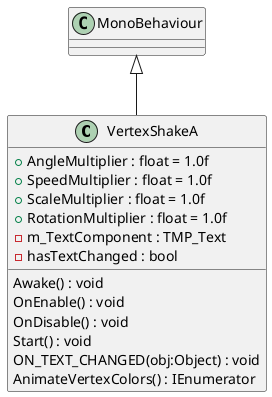 @startuml
class VertexShakeA {
    + AngleMultiplier : float = 1.0f
    + SpeedMultiplier : float = 1.0f
    + ScaleMultiplier : float = 1.0f
    + RotationMultiplier : float = 1.0f
    - m_TextComponent : TMP_Text
    - hasTextChanged : bool
    Awake() : void
    OnEnable() : void
    OnDisable() : void
    Start() : void
    ON_TEXT_CHANGED(obj:Object) : void
    AnimateVertexColors() : IEnumerator
}
MonoBehaviour <|-- VertexShakeA
@enduml
